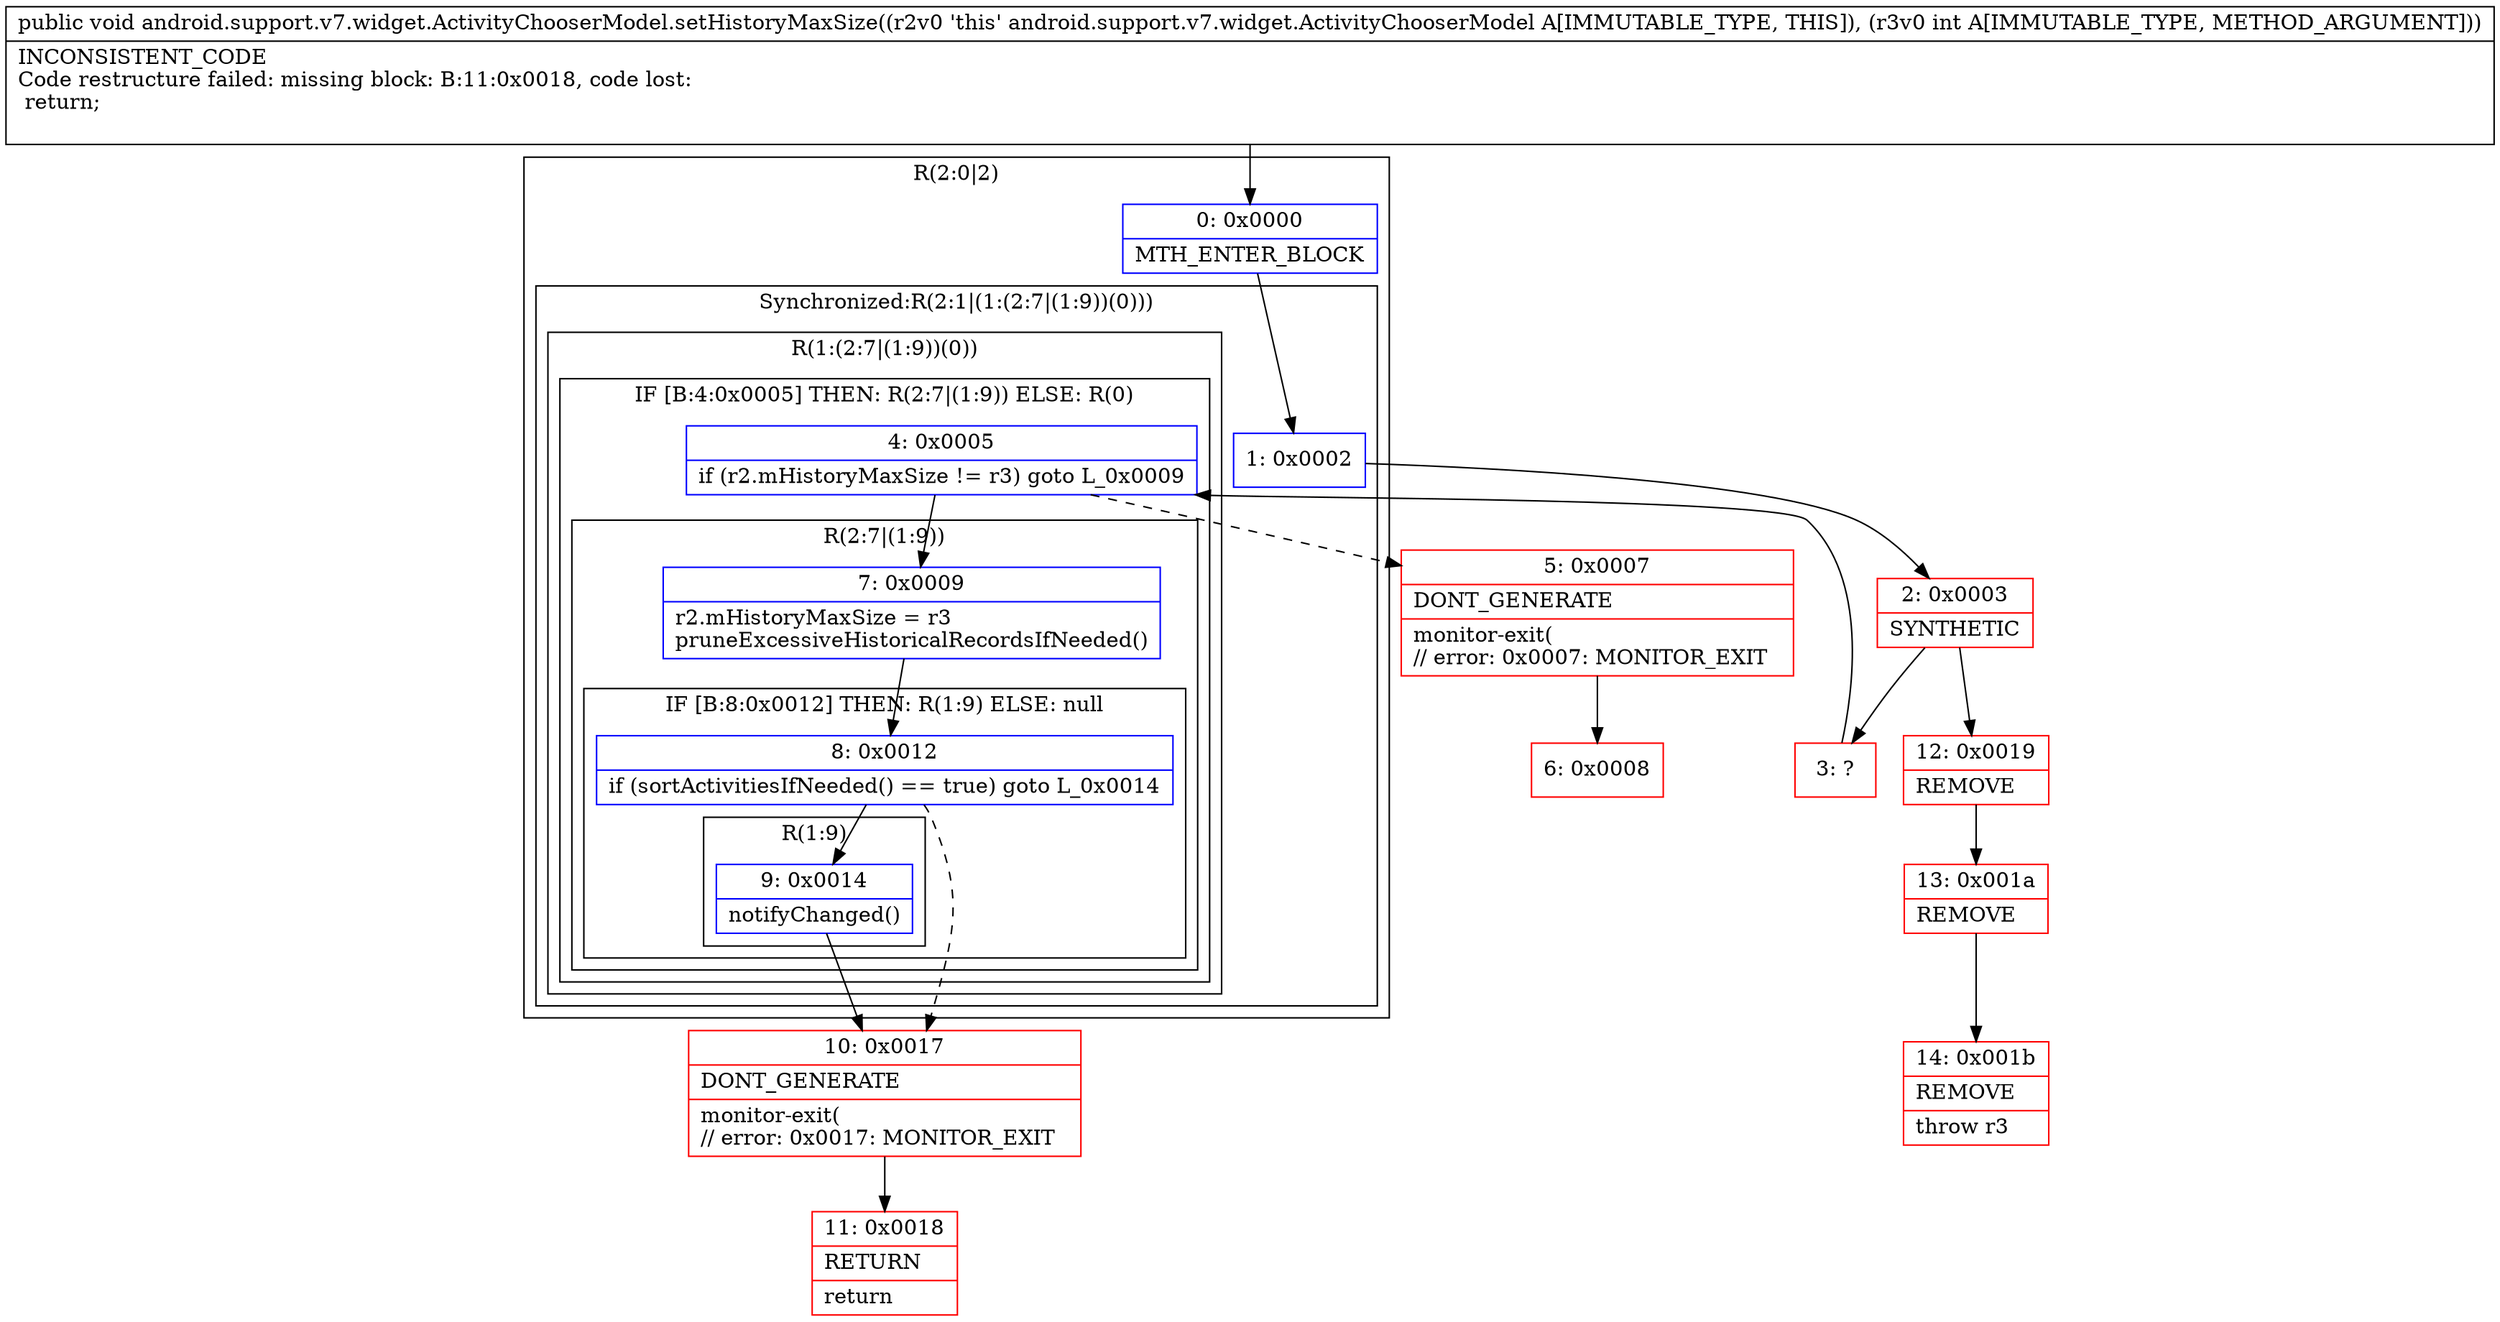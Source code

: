digraph "CFG forandroid.support.v7.widget.ActivityChooserModel.setHistoryMaxSize(I)V" {
subgraph cluster_Region_411984211 {
label = "R(2:0|2)";
node [shape=record,color=blue];
Node_0 [shape=record,label="{0\:\ 0x0000|MTH_ENTER_BLOCK\l}"];
subgraph cluster_SynchronizedRegion_988947389 {
label = "Synchronized:R(2:1|(1:(2:7|(1:9))(0)))";
node [shape=record,color=blue];
Node_1 [shape=record,label="{1\:\ 0x0002}"];
subgraph cluster_Region_627644765 {
label = "R(1:(2:7|(1:9))(0))";
node [shape=record,color=blue];
subgraph cluster_IfRegion_131449703 {
label = "IF [B:4:0x0005] THEN: R(2:7|(1:9)) ELSE: R(0)";
node [shape=record,color=blue];
Node_4 [shape=record,label="{4\:\ 0x0005|if (r2.mHistoryMaxSize != r3) goto L_0x0009\l}"];
subgraph cluster_Region_1824177719 {
label = "R(2:7|(1:9))";
node [shape=record,color=blue];
Node_7 [shape=record,label="{7\:\ 0x0009|r2.mHistoryMaxSize = r3\lpruneExcessiveHistoricalRecordsIfNeeded()\l}"];
subgraph cluster_IfRegion_1207863254 {
label = "IF [B:8:0x0012] THEN: R(1:9) ELSE: null";
node [shape=record,color=blue];
Node_8 [shape=record,label="{8\:\ 0x0012|if (sortActivitiesIfNeeded() == true) goto L_0x0014\l}"];
subgraph cluster_Region_707845509 {
label = "R(1:9)";
node [shape=record,color=blue];
Node_9 [shape=record,label="{9\:\ 0x0014|notifyChanged()\l}"];
}
}
}
subgraph cluster_Region_56094047 {
label = "R(0)";
node [shape=record,color=blue];
}
}
}
}
}
Node_2 [shape=record,color=red,label="{2\:\ 0x0003|SYNTHETIC\l}"];
Node_3 [shape=record,color=red,label="{3\:\ ?}"];
Node_5 [shape=record,color=red,label="{5\:\ 0x0007|DONT_GENERATE\l|monitor\-exit(\l\/\/ error: 0x0007: MONITOR_EXIT  \l}"];
Node_6 [shape=record,color=red,label="{6\:\ 0x0008}"];
Node_10 [shape=record,color=red,label="{10\:\ 0x0017|DONT_GENERATE\l|monitor\-exit(\l\/\/ error: 0x0017: MONITOR_EXIT  \l}"];
Node_11 [shape=record,color=red,label="{11\:\ 0x0018|RETURN\l|return\l}"];
Node_12 [shape=record,color=red,label="{12\:\ 0x0019|REMOVE\l}"];
Node_13 [shape=record,color=red,label="{13\:\ 0x001a|REMOVE\l}"];
Node_14 [shape=record,color=red,label="{14\:\ 0x001b|REMOVE\l|throw r3\l}"];
MethodNode[shape=record,label="{public void android.support.v7.widget.ActivityChooserModel.setHistoryMaxSize((r2v0 'this' android.support.v7.widget.ActivityChooserModel A[IMMUTABLE_TYPE, THIS]), (r3v0 int A[IMMUTABLE_TYPE, METHOD_ARGUMENT]))  | INCONSISTENT_CODE\lCode restructure failed: missing block: B:11:0x0018, code lost:\l    return;\l\l}"];
MethodNode -> Node_0;
Node_0 -> Node_1;
Node_1 -> Node_2;
Node_4 -> Node_5[style=dashed];
Node_4 -> Node_7;
Node_7 -> Node_8;
Node_8 -> Node_9;
Node_8 -> Node_10[style=dashed];
Node_9 -> Node_10;
Node_2 -> Node_3;
Node_2 -> Node_12;
Node_3 -> Node_4;
Node_5 -> Node_6;
Node_10 -> Node_11;
Node_12 -> Node_13;
Node_13 -> Node_14;
}

